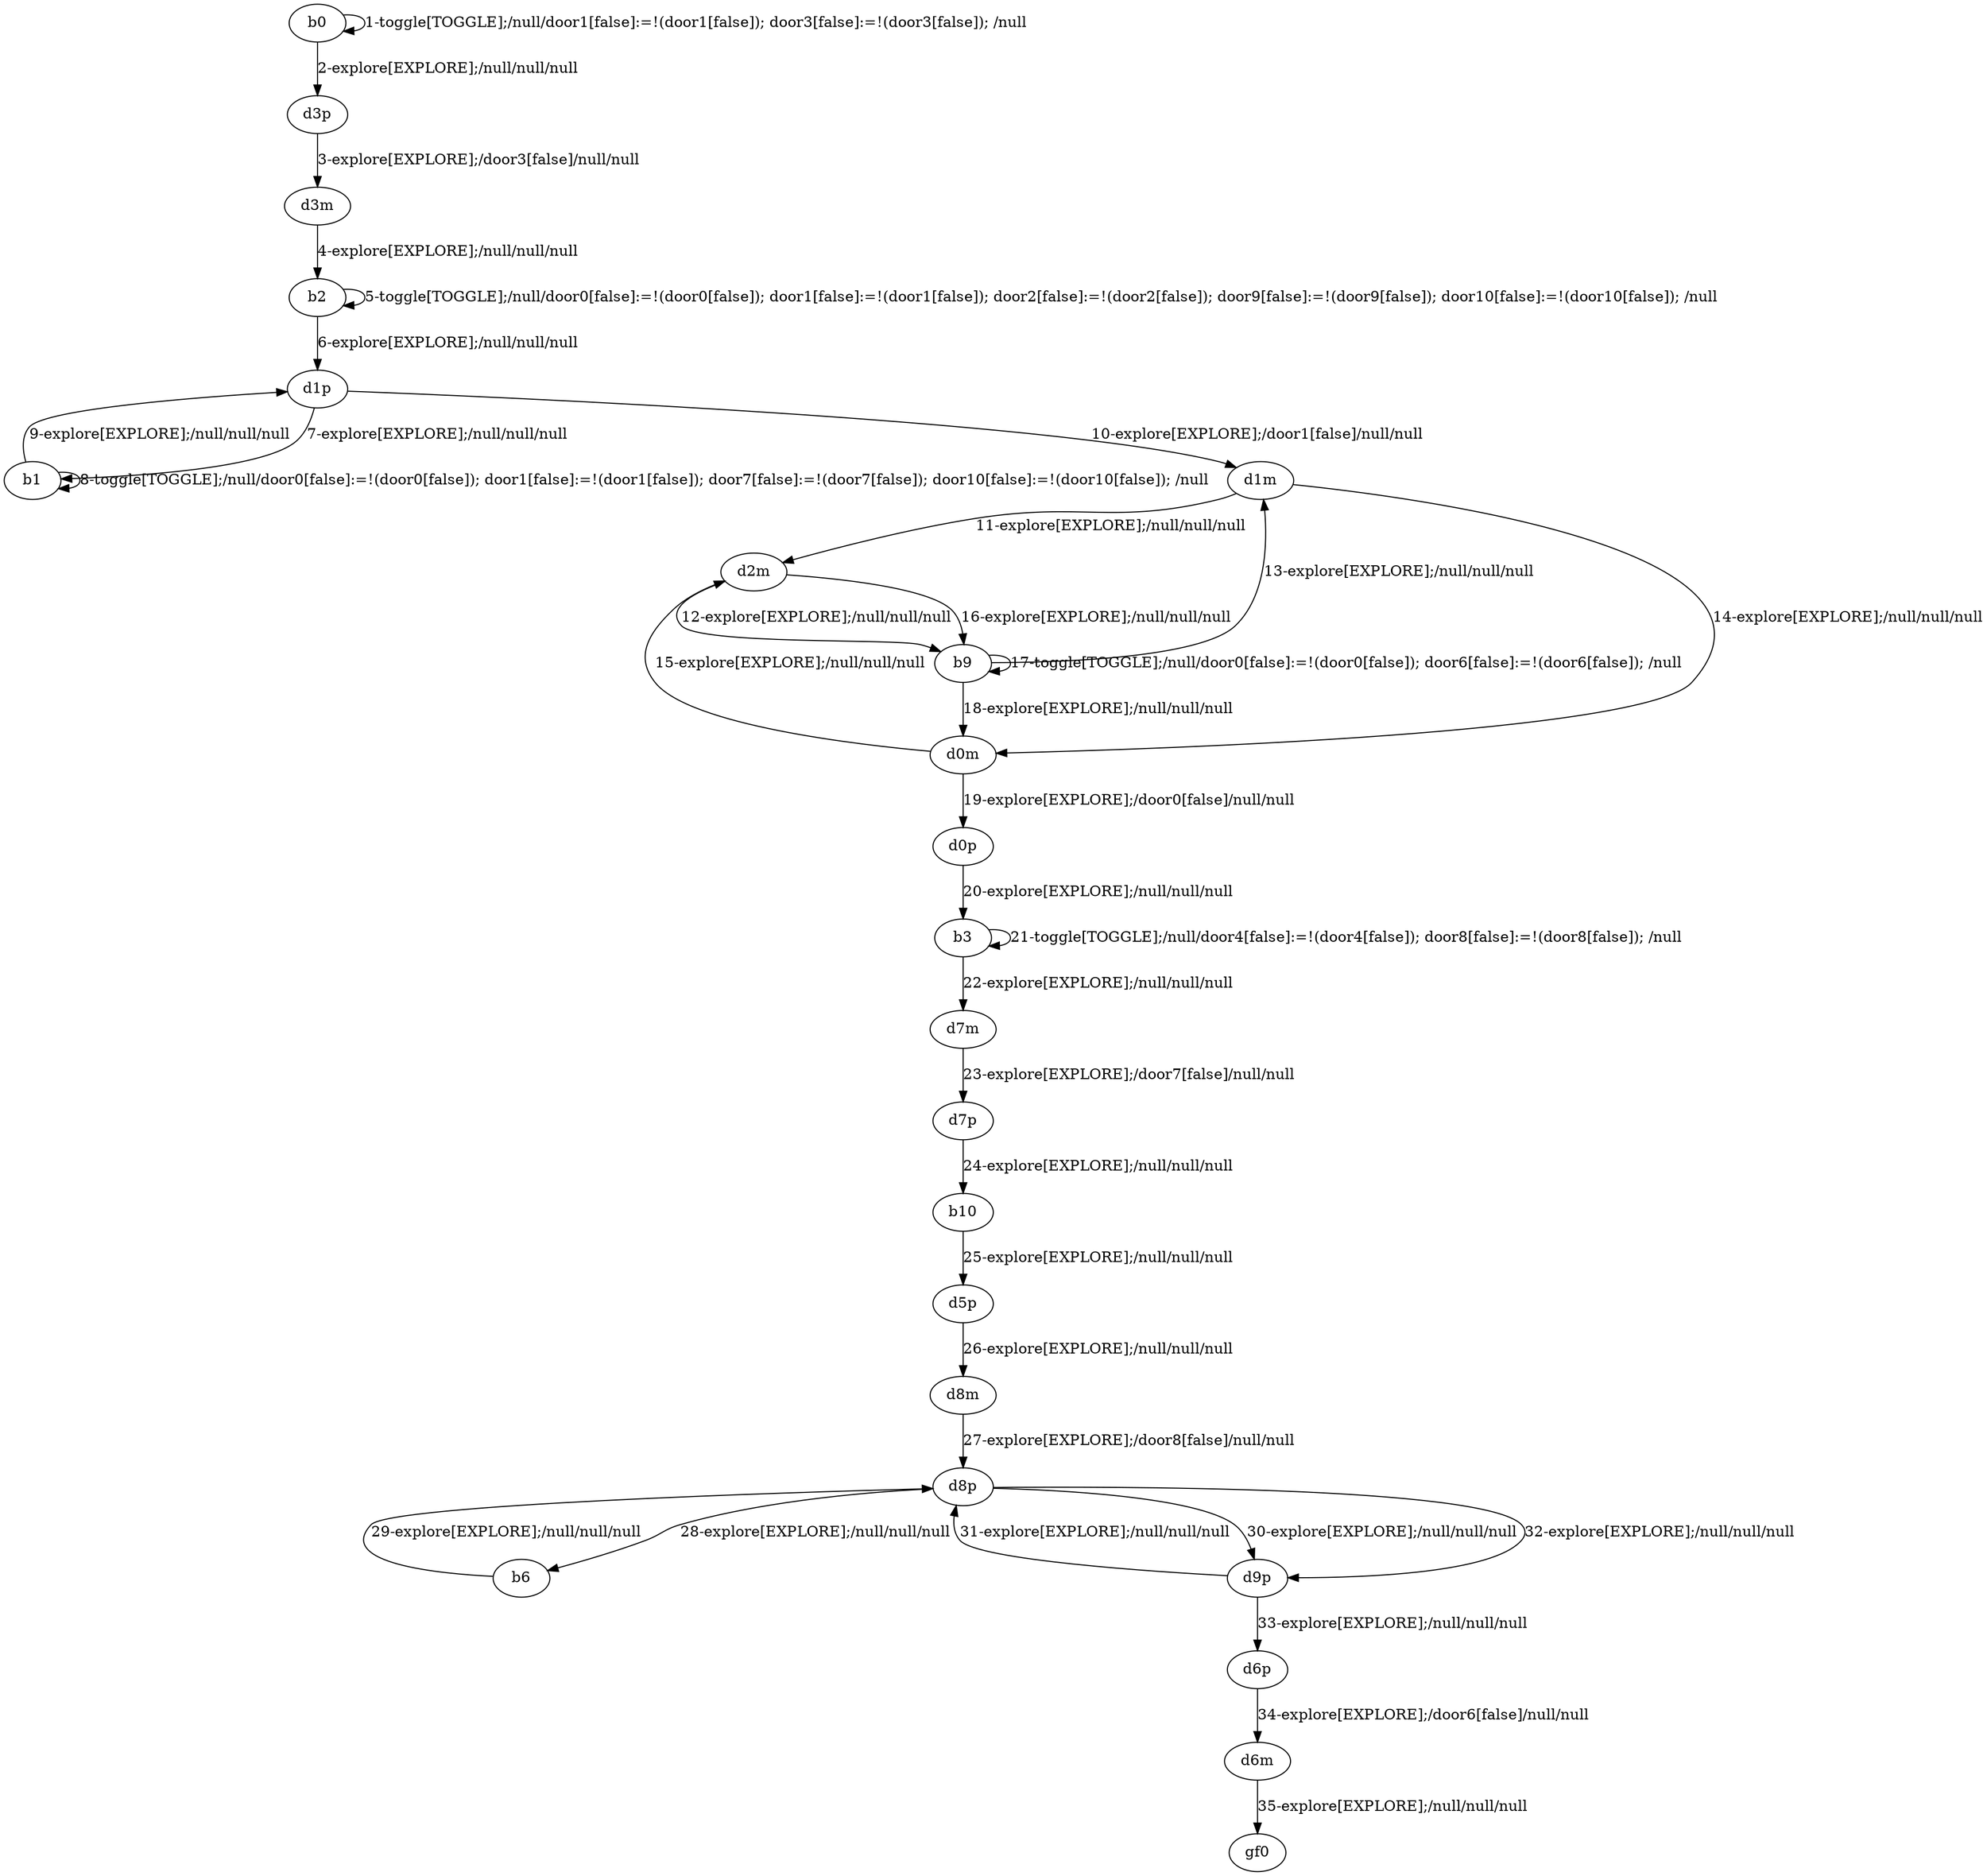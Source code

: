 digraph g {
"b0" -> "b0" [label = "1-toggle[TOGGLE];/null/door1[false]:=!(door1[false]); door3[false]:=!(door3[false]); /null"];
"b0" -> "d3p" [label = "2-explore[EXPLORE];/null/null/null"];
"d3p" -> "d3m" [label = "3-explore[EXPLORE];/door3[false]/null/null"];
"d3m" -> "b2" [label = "4-explore[EXPLORE];/null/null/null"];
"b2" -> "b2" [label = "5-toggle[TOGGLE];/null/door0[false]:=!(door0[false]); door1[false]:=!(door1[false]); door2[false]:=!(door2[false]); door9[false]:=!(door9[false]); door10[false]:=!(door10[false]); /null"];
"b2" -> "d1p" [label = "6-explore[EXPLORE];/null/null/null"];
"d1p" -> "b1" [label = "7-explore[EXPLORE];/null/null/null"];
"b1" -> "b1" [label = "8-toggle[TOGGLE];/null/door0[false]:=!(door0[false]); door1[false]:=!(door1[false]); door7[false]:=!(door7[false]); door10[false]:=!(door10[false]); /null"];
"b1" -> "d1p" [label = "9-explore[EXPLORE];/null/null/null"];
"d1p" -> "d1m" [label = "10-explore[EXPLORE];/door1[false]/null/null"];
"d1m" -> "d2m" [label = "11-explore[EXPLORE];/null/null/null"];
"d2m" -> "b9" [label = "12-explore[EXPLORE];/null/null/null"];
"b9" -> "d1m" [label = "13-explore[EXPLORE];/null/null/null"];
"d1m" -> "d0m" [label = "14-explore[EXPLORE];/null/null/null"];
"d0m" -> "d2m" [label = "15-explore[EXPLORE];/null/null/null"];
"d2m" -> "b9" [label = "16-explore[EXPLORE];/null/null/null"];
"b9" -> "b9" [label = "17-toggle[TOGGLE];/null/door0[false]:=!(door0[false]); door6[false]:=!(door6[false]); /null"];
"b9" -> "d0m" [label = "18-explore[EXPLORE];/null/null/null"];
"d0m" -> "d0p" [label = "19-explore[EXPLORE];/door0[false]/null/null"];
"d0p" -> "b3" [label = "20-explore[EXPLORE];/null/null/null"];
"b3" -> "b3" [label = "21-toggle[TOGGLE];/null/door4[false]:=!(door4[false]); door8[false]:=!(door8[false]); /null"];
"b3" -> "d7m" [label = "22-explore[EXPLORE];/null/null/null"];
"d7m" -> "d7p" [label = "23-explore[EXPLORE];/door7[false]/null/null"];
"d7p" -> "b10" [label = "24-explore[EXPLORE];/null/null/null"];
"b10" -> "d5p" [label = "25-explore[EXPLORE];/null/null/null"];
"d5p" -> "d8m" [label = "26-explore[EXPLORE];/null/null/null"];
"d8m" -> "d8p" [label = "27-explore[EXPLORE];/door8[false]/null/null"];
"d8p" -> "b6" [label = "28-explore[EXPLORE];/null/null/null"];
"b6" -> "d8p" [label = "29-explore[EXPLORE];/null/null/null"];
"d8p" -> "d9p" [label = "30-explore[EXPLORE];/null/null/null"];
"d9p" -> "d8p" [label = "31-explore[EXPLORE];/null/null/null"];
"d8p" -> "d9p" [label = "32-explore[EXPLORE];/null/null/null"];
"d9p" -> "d6p" [label = "33-explore[EXPLORE];/null/null/null"];
"d6p" -> "d6m" [label = "34-explore[EXPLORE];/door6[false]/null/null"];
"d6m" -> "gf0" [label = "35-explore[EXPLORE];/null/null/null"];
}